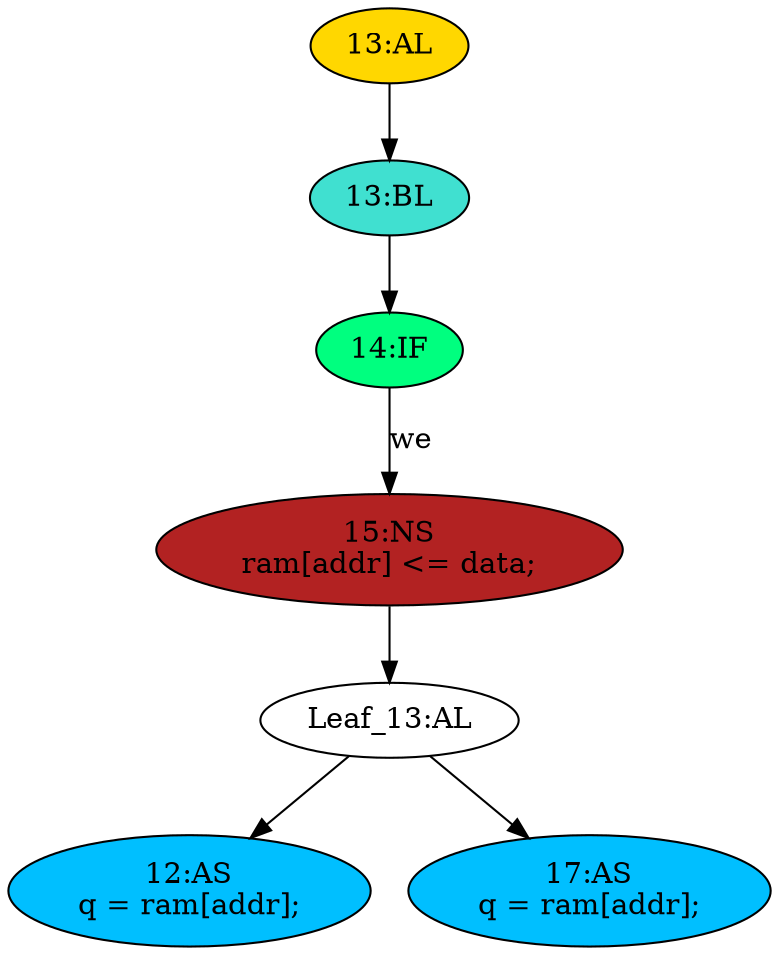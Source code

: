 strict digraph "compose( ,  )" {
	node [label="\N"];
	"13:AL"	[ast="<pyverilog.vparser.ast.Always object at 0x7f516c24ee90>",
		clk_sens=True,
		fillcolor=gold,
		label="13:AL",
		sens="['clk']",
		statements="[]",
		style=filled,
		typ=Always,
		use_var="['we', 'data']"];
	"13:BL"	[ast="<pyverilog.vparser.ast.Block object at 0x7f516c24ecd0>",
		fillcolor=turquoise,
		label="13:BL",
		statements="[]",
		style=filled,
		typ=Block];
	"13:AL" -> "13:BL"	[cond="[]",
		lineno=None];
	"12:AS"	[ast="<pyverilog.vparser.ast.Assign object at 0x7f516c2a3e10>",
		def_var="['q']",
		fillcolor=deepskyblue,
		label="12:AS
q = ram[addr];",
		statements="[]",
		style=filled,
		typ=Assign,
		use_var="['ram', 'addr']"];
	"14:IF"	[ast="<pyverilog.vparser.ast.IfStatement object at 0x7f516c2b1150>",
		fillcolor=springgreen,
		label="14:IF",
		statements="[]",
		style=filled,
		typ=IfStatement];
	"13:BL" -> "14:IF"	[cond="[]",
		lineno=None];
	"15:NS"	[ast="<pyverilog.vparser.ast.NonblockingSubstitution object at 0x7f516c2b1650>",
		fillcolor=firebrick,
		label="15:NS
ram[addr] <= data;",
		statements="[<pyverilog.vparser.ast.NonblockingSubstitution object at 0x7f516c2b1650>]",
		style=filled,
		typ=NonblockingSubstitution];
	"14:IF" -> "15:NS"	[cond="['we']",
		label=we,
		lineno=14];
	"Leaf_13:AL"	[def_var="['ram']",
		label="Leaf_13:AL"];
	"Leaf_13:AL" -> "12:AS";
	"17:AS"	[ast="<pyverilog.vparser.ast.Assign object at 0x7f516c2bdc50>",
		def_var="['q']",
		fillcolor=deepskyblue,
		label="17:AS
q = ram[addr];",
		statements="[]",
		style=filled,
		typ=Assign,
		use_var="['ram', 'addr']"];
	"Leaf_13:AL" -> "17:AS";
	"15:NS" -> "Leaf_13:AL"	[cond="[]",
		lineno=None];
}

